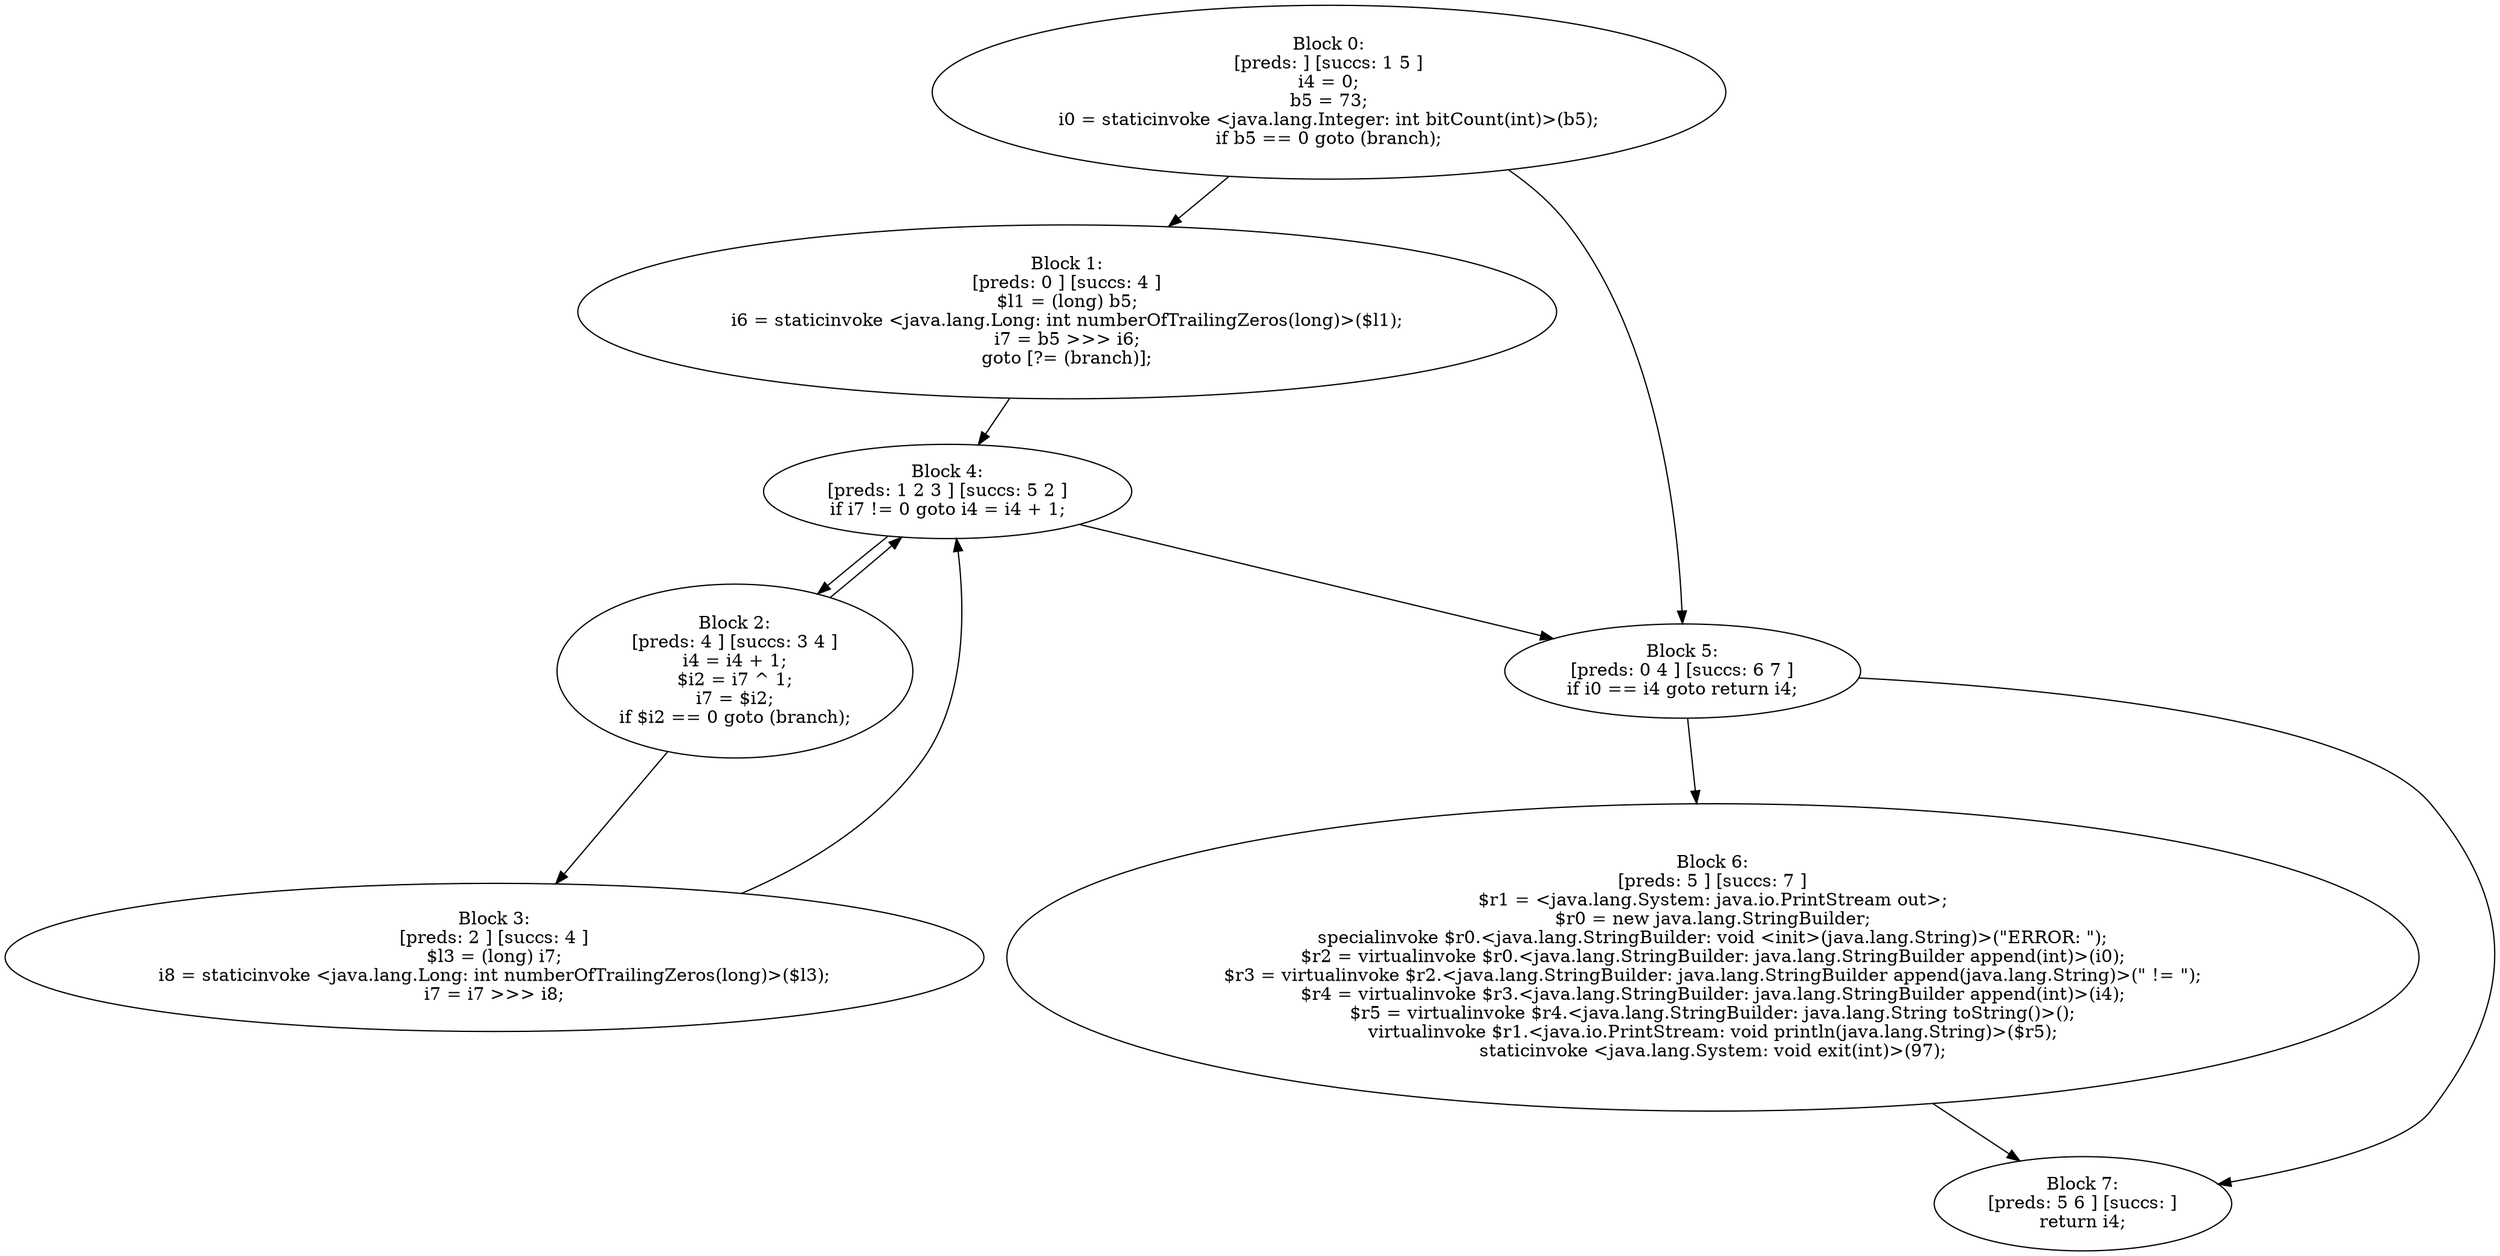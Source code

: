 digraph "unitGraph" {
    "Block 0:
[preds: ] [succs: 1 5 ]
i4 = 0;
b5 = 73;
i0 = staticinvoke <java.lang.Integer: int bitCount(int)>(b5);
if b5 == 0 goto (branch);
"
    "Block 1:
[preds: 0 ] [succs: 4 ]
$l1 = (long) b5;
i6 = staticinvoke <java.lang.Long: int numberOfTrailingZeros(long)>($l1);
i7 = b5 >>> i6;
goto [?= (branch)];
"
    "Block 2:
[preds: 4 ] [succs: 3 4 ]
i4 = i4 + 1;
$i2 = i7 ^ 1;
i7 = $i2;
if $i2 == 0 goto (branch);
"
    "Block 3:
[preds: 2 ] [succs: 4 ]
$l3 = (long) i7;
i8 = staticinvoke <java.lang.Long: int numberOfTrailingZeros(long)>($l3);
i7 = i7 >>> i8;
"
    "Block 4:
[preds: 1 2 3 ] [succs: 5 2 ]
if i7 != 0 goto i4 = i4 + 1;
"
    "Block 5:
[preds: 0 4 ] [succs: 6 7 ]
if i0 == i4 goto return i4;
"
    "Block 6:
[preds: 5 ] [succs: 7 ]
$r1 = <java.lang.System: java.io.PrintStream out>;
$r0 = new java.lang.StringBuilder;
specialinvoke $r0.<java.lang.StringBuilder: void <init>(java.lang.String)>(\"ERROR: \");
$r2 = virtualinvoke $r0.<java.lang.StringBuilder: java.lang.StringBuilder append(int)>(i0);
$r3 = virtualinvoke $r2.<java.lang.StringBuilder: java.lang.StringBuilder append(java.lang.String)>(\" != \");
$r4 = virtualinvoke $r3.<java.lang.StringBuilder: java.lang.StringBuilder append(int)>(i4);
$r5 = virtualinvoke $r4.<java.lang.StringBuilder: java.lang.String toString()>();
virtualinvoke $r1.<java.io.PrintStream: void println(java.lang.String)>($r5);
staticinvoke <java.lang.System: void exit(int)>(97);
"
    "Block 7:
[preds: 5 6 ] [succs: ]
return i4;
"
    "Block 0:
[preds: ] [succs: 1 5 ]
i4 = 0;
b5 = 73;
i0 = staticinvoke <java.lang.Integer: int bitCount(int)>(b5);
if b5 == 0 goto (branch);
"->"Block 1:
[preds: 0 ] [succs: 4 ]
$l1 = (long) b5;
i6 = staticinvoke <java.lang.Long: int numberOfTrailingZeros(long)>($l1);
i7 = b5 >>> i6;
goto [?= (branch)];
";
    "Block 0:
[preds: ] [succs: 1 5 ]
i4 = 0;
b5 = 73;
i0 = staticinvoke <java.lang.Integer: int bitCount(int)>(b5);
if b5 == 0 goto (branch);
"->"Block 5:
[preds: 0 4 ] [succs: 6 7 ]
if i0 == i4 goto return i4;
";
    "Block 1:
[preds: 0 ] [succs: 4 ]
$l1 = (long) b5;
i6 = staticinvoke <java.lang.Long: int numberOfTrailingZeros(long)>($l1);
i7 = b5 >>> i6;
goto [?= (branch)];
"->"Block 4:
[preds: 1 2 3 ] [succs: 5 2 ]
if i7 != 0 goto i4 = i4 + 1;
";
    "Block 2:
[preds: 4 ] [succs: 3 4 ]
i4 = i4 + 1;
$i2 = i7 ^ 1;
i7 = $i2;
if $i2 == 0 goto (branch);
"->"Block 3:
[preds: 2 ] [succs: 4 ]
$l3 = (long) i7;
i8 = staticinvoke <java.lang.Long: int numberOfTrailingZeros(long)>($l3);
i7 = i7 >>> i8;
";
    "Block 2:
[preds: 4 ] [succs: 3 4 ]
i4 = i4 + 1;
$i2 = i7 ^ 1;
i7 = $i2;
if $i2 == 0 goto (branch);
"->"Block 4:
[preds: 1 2 3 ] [succs: 5 2 ]
if i7 != 0 goto i4 = i4 + 1;
";
    "Block 3:
[preds: 2 ] [succs: 4 ]
$l3 = (long) i7;
i8 = staticinvoke <java.lang.Long: int numberOfTrailingZeros(long)>($l3);
i7 = i7 >>> i8;
"->"Block 4:
[preds: 1 2 3 ] [succs: 5 2 ]
if i7 != 0 goto i4 = i4 + 1;
";
    "Block 4:
[preds: 1 2 3 ] [succs: 5 2 ]
if i7 != 0 goto i4 = i4 + 1;
"->"Block 5:
[preds: 0 4 ] [succs: 6 7 ]
if i0 == i4 goto return i4;
";
    "Block 4:
[preds: 1 2 3 ] [succs: 5 2 ]
if i7 != 0 goto i4 = i4 + 1;
"->"Block 2:
[preds: 4 ] [succs: 3 4 ]
i4 = i4 + 1;
$i2 = i7 ^ 1;
i7 = $i2;
if $i2 == 0 goto (branch);
";
    "Block 5:
[preds: 0 4 ] [succs: 6 7 ]
if i0 == i4 goto return i4;
"->"Block 6:
[preds: 5 ] [succs: 7 ]
$r1 = <java.lang.System: java.io.PrintStream out>;
$r0 = new java.lang.StringBuilder;
specialinvoke $r0.<java.lang.StringBuilder: void <init>(java.lang.String)>(\"ERROR: \");
$r2 = virtualinvoke $r0.<java.lang.StringBuilder: java.lang.StringBuilder append(int)>(i0);
$r3 = virtualinvoke $r2.<java.lang.StringBuilder: java.lang.StringBuilder append(java.lang.String)>(\" != \");
$r4 = virtualinvoke $r3.<java.lang.StringBuilder: java.lang.StringBuilder append(int)>(i4);
$r5 = virtualinvoke $r4.<java.lang.StringBuilder: java.lang.String toString()>();
virtualinvoke $r1.<java.io.PrintStream: void println(java.lang.String)>($r5);
staticinvoke <java.lang.System: void exit(int)>(97);
";
    "Block 5:
[preds: 0 4 ] [succs: 6 7 ]
if i0 == i4 goto return i4;
"->"Block 7:
[preds: 5 6 ] [succs: ]
return i4;
";
    "Block 6:
[preds: 5 ] [succs: 7 ]
$r1 = <java.lang.System: java.io.PrintStream out>;
$r0 = new java.lang.StringBuilder;
specialinvoke $r0.<java.lang.StringBuilder: void <init>(java.lang.String)>(\"ERROR: \");
$r2 = virtualinvoke $r0.<java.lang.StringBuilder: java.lang.StringBuilder append(int)>(i0);
$r3 = virtualinvoke $r2.<java.lang.StringBuilder: java.lang.StringBuilder append(java.lang.String)>(\" != \");
$r4 = virtualinvoke $r3.<java.lang.StringBuilder: java.lang.StringBuilder append(int)>(i4);
$r5 = virtualinvoke $r4.<java.lang.StringBuilder: java.lang.String toString()>();
virtualinvoke $r1.<java.io.PrintStream: void println(java.lang.String)>($r5);
staticinvoke <java.lang.System: void exit(int)>(97);
"->"Block 7:
[preds: 5 6 ] [succs: ]
return i4;
";
}
